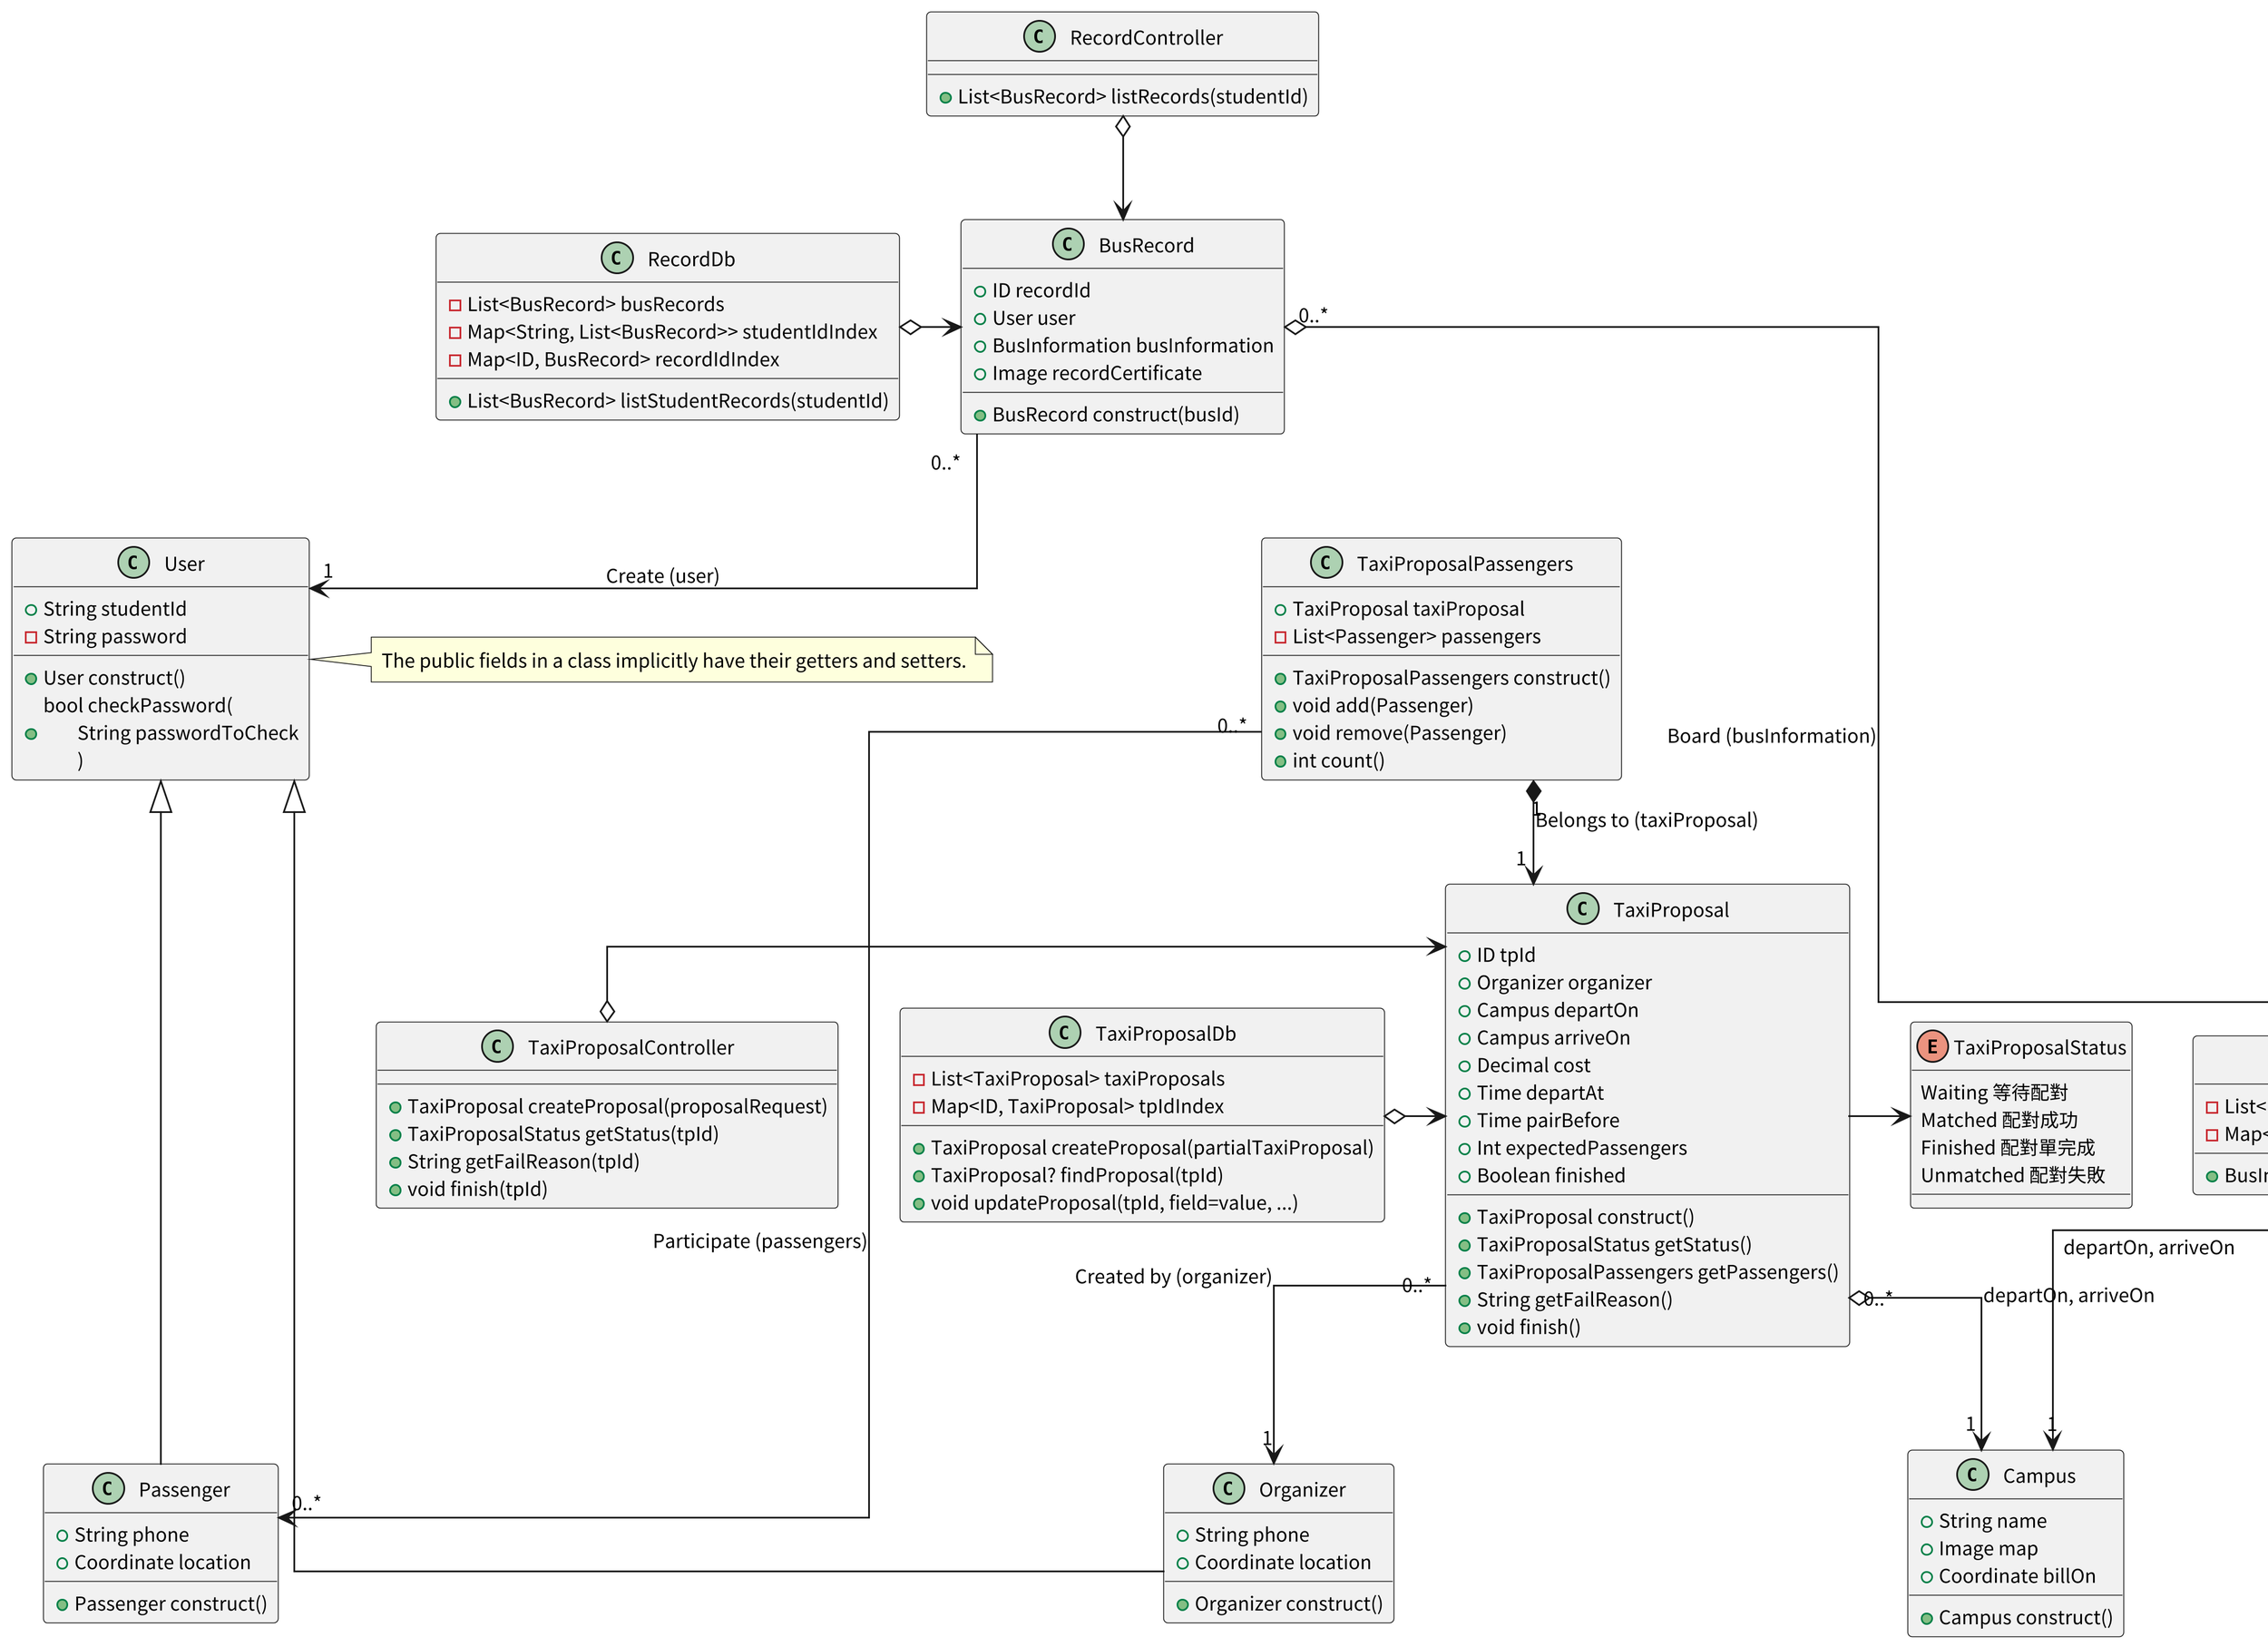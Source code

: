@startuml ClassDiagram

skinparam linetype ortho
skinparam dpi 300
skinparam defaultFontSize 11
skinparam defaultFontName "Noto Sans CJK TC"


class User {
    +String studentId
    -String password
    +User construct()
    +bool checkPassword(\n\tString passwordToCheck\n\t)
}

note right: The public fields in a class implicitly have their getters and setters.

class Passenger {
    +String phone
    +Coordinate location
    +Passenger construct()
}
User <|--- Passenger

class Organizer {
    +String phone
    +Coordinate location
    +Organizer construct()
}
User <|--- Organizer

class RecordController {
    +List<BusRecord> listRecords(studentId)
}
RecordController o--> BusRecord

class RecordDb {
    -List<BusRecord> busRecords
    -Map<String, List<BusRecord>> studentIdIndex
    -Map<ID, BusRecord> recordIdIndex
    +List<BusRecord> listStudentRecords(studentId)
}
RecordDb o-> BusRecord

class BusRecord {
    +ID recordId
    +User user
    +BusInformation busInformation
    +Image recordCertificate
    +BusRecord construct(busId)
}
BusRecord "0..*" --> "1" User: Create (user)
BusRecord "0..*" o-> "1" BusInformation: Board (busInformation)

class BusInformationController {
    +BusInformation? retrieveBusInformation(busId)
}
BusInformationController o--> BusInformation

class BusInformationDb {
    -List<BusInformation> busInformations
    -Map<ID, BusInformation> busIdIndex
    +BusInformation? findBus(busId)
}
BusInformationDb o-> BusInformation

class BusInformation {
    +ID busId
    +Campus departOn
    +Campus arriveOn
    +Decimal cost
    +Time departAt
    +Time estArriveAt
    +BusInformation construct()
}
BusInformation "0..*" o--> "1" Campus: departOn, arriveOn

class Campus {
    +String name
    +Image map
    +Coordinate billOn
    +Campus construct()
}

class TaxiProposalPassengers {
    +TaxiProposal taxiProposal
    -List<Passenger> passengers
    +TaxiProposalPassengers construct()
    +void add(Passenger)
    +void remove(Passenger)
    +int count()
}
TaxiProposalPassengers "0..*" -> "0..*" Passenger: Participate (passengers)
TaxiProposalPassengers "1" *--> "1" TaxiProposal: Belongs to (taxiProposal)

class TaxiProposalController {
    +TaxiProposal createProposal(proposalRequest)
    +TaxiProposalStatus getStatus(tpId)
    +String getFailReason(tpId)
    +void finish(tpId)
}
TaxiProposalController o-> TaxiProposal

class TaxiProposalDb {
    -List<TaxiProposal> taxiProposals
    -Map<ID, TaxiProposal> tpIdIndex
    +TaxiProposal createProposal(partialTaxiProposal)
    +TaxiProposal? findProposal(tpId)
    +void updateProposal(tpId, field=value, ...)
}
TaxiProposalDb o-> TaxiProposal

class TaxiProposal {
    +ID tpId
    +Organizer organizer
    +Campus departOn
    +Campus arriveOn
    +Decimal cost
    +Time departAt
    +Time pairBefore
    +Int expectedPassengers
    +Boolean finished

    +TaxiProposal construct()
    +TaxiProposalStatus getStatus()
    +TaxiProposalPassengers getPassengers()
    +String getFailReason()
    +void finish()
}
TaxiProposal "0..*" o--> "1" Campus: departOn, arriveOn
TaxiProposal "0..*" --> "1" Organizer: Created by (organizer)
TaxiProposal -> TaxiProposalStatus

enum TaxiProposalStatus {
    Waiting 等待配對
    Matched 配對成功
    Finished 配對單完成
    Unmatched 配對失敗
}

@enduml
